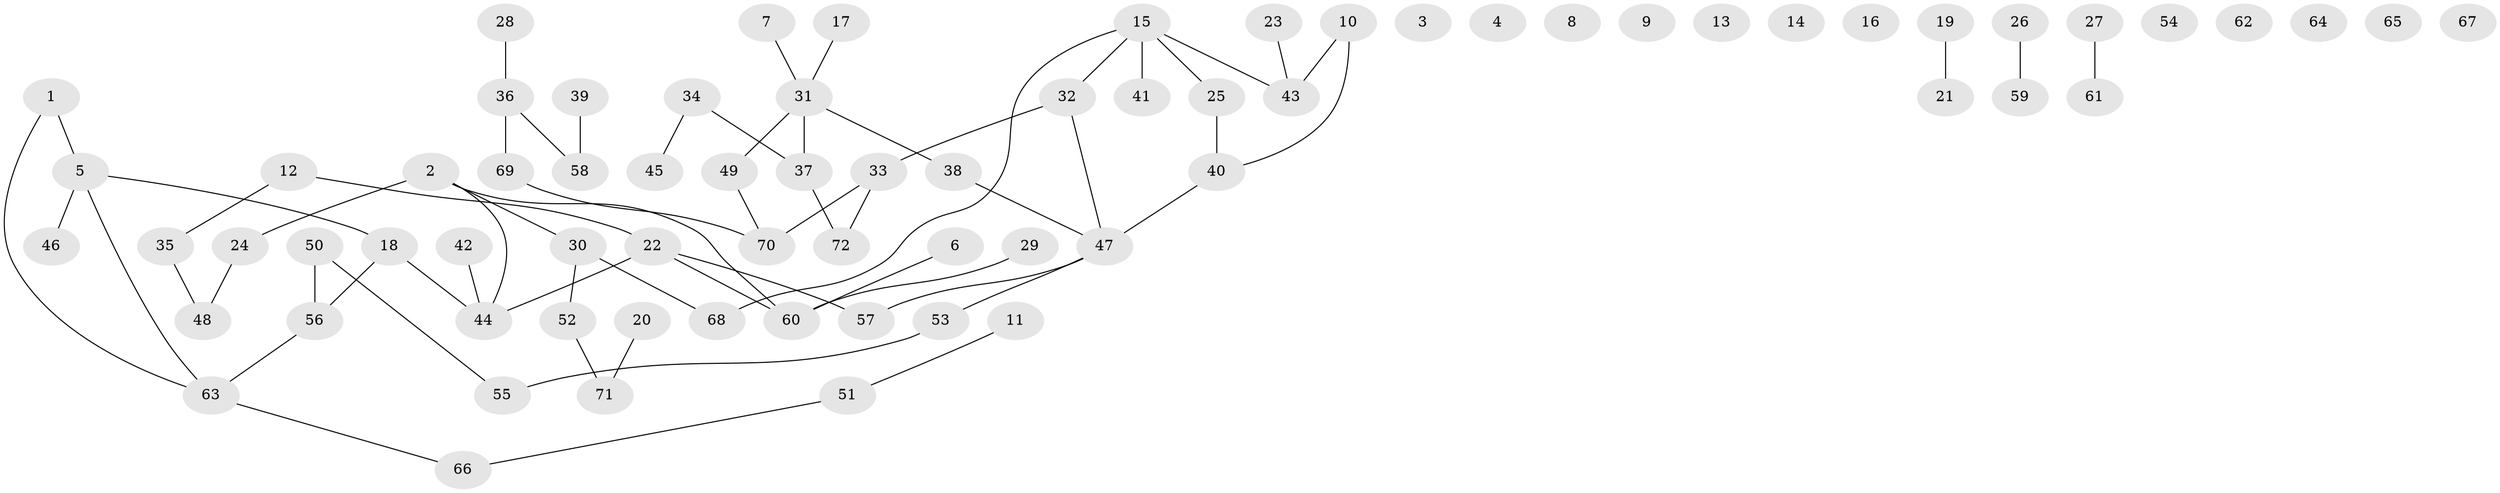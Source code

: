 // coarse degree distribution, {2: 0.18, 6: 0.02, 0: 0.28, 3: 0.22, 4: 0.08, 1: 0.2, 5: 0.02}
// Generated by graph-tools (version 1.1) at 2025/41/03/06/25 10:41:23]
// undirected, 72 vertices, 66 edges
graph export_dot {
graph [start="1"]
  node [color=gray90,style=filled];
  1;
  2;
  3;
  4;
  5;
  6;
  7;
  8;
  9;
  10;
  11;
  12;
  13;
  14;
  15;
  16;
  17;
  18;
  19;
  20;
  21;
  22;
  23;
  24;
  25;
  26;
  27;
  28;
  29;
  30;
  31;
  32;
  33;
  34;
  35;
  36;
  37;
  38;
  39;
  40;
  41;
  42;
  43;
  44;
  45;
  46;
  47;
  48;
  49;
  50;
  51;
  52;
  53;
  54;
  55;
  56;
  57;
  58;
  59;
  60;
  61;
  62;
  63;
  64;
  65;
  66;
  67;
  68;
  69;
  70;
  71;
  72;
  1 -- 5;
  1 -- 63;
  2 -- 24;
  2 -- 30;
  2 -- 44;
  2 -- 60;
  5 -- 18;
  5 -- 46;
  5 -- 63;
  6 -- 60;
  7 -- 31;
  10 -- 40;
  10 -- 43;
  11 -- 51;
  12 -- 22;
  12 -- 35;
  15 -- 25;
  15 -- 32;
  15 -- 41;
  15 -- 43;
  15 -- 68;
  17 -- 31;
  18 -- 44;
  18 -- 56;
  19 -- 21;
  20 -- 71;
  22 -- 44;
  22 -- 57;
  22 -- 60;
  23 -- 43;
  24 -- 48;
  25 -- 40;
  26 -- 59;
  27 -- 61;
  28 -- 36;
  29 -- 60;
  30 -- 52;
  30 -- 68;
  31 -- 37;
  31 -- 38;
  31 -- 49;
  32 -- 33;
  32 -- 47;
  33 -- 70;
  33 -- 72;
  34 -- 37;
  34 -- 45;
  35 -- 48;
  36 -- 58;
  36 -- 69;
  37 -- 72;
  38 -- 47;
  39 -- 58;
  40 -- 47;
  42 -- 44;
  47 -- 53;
  47 -- 57;
  49 -- 70;
  50 -- 55;
  50 -- 56;
  51 -- 66;
  52 -- 71;
  53 -- 55;
  56 -- 63;
  63 -- 66;
  69 -- 70;
}
